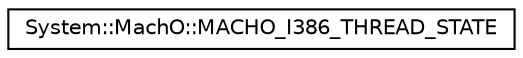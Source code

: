 digraph G
{
  edge [fontname="Helvetica",fontsize="10",labelfontname="Helvetica",labelfontsize="10"];
  node [fontname="Helvetica",fontsize="10",shape=record];
  rankdir="LR";
  Node1 [label="System::MachO::MACHO_I386_THREAD_STATE",height=0.2,width=0.4,color="black", fillcolor="white", style="filled",URL="$struct_system_1_1_mach_o_1_1_m_a_c_h_o___i386___t_h_r_e_a_d___s_t_a_t_e.html"];
}

